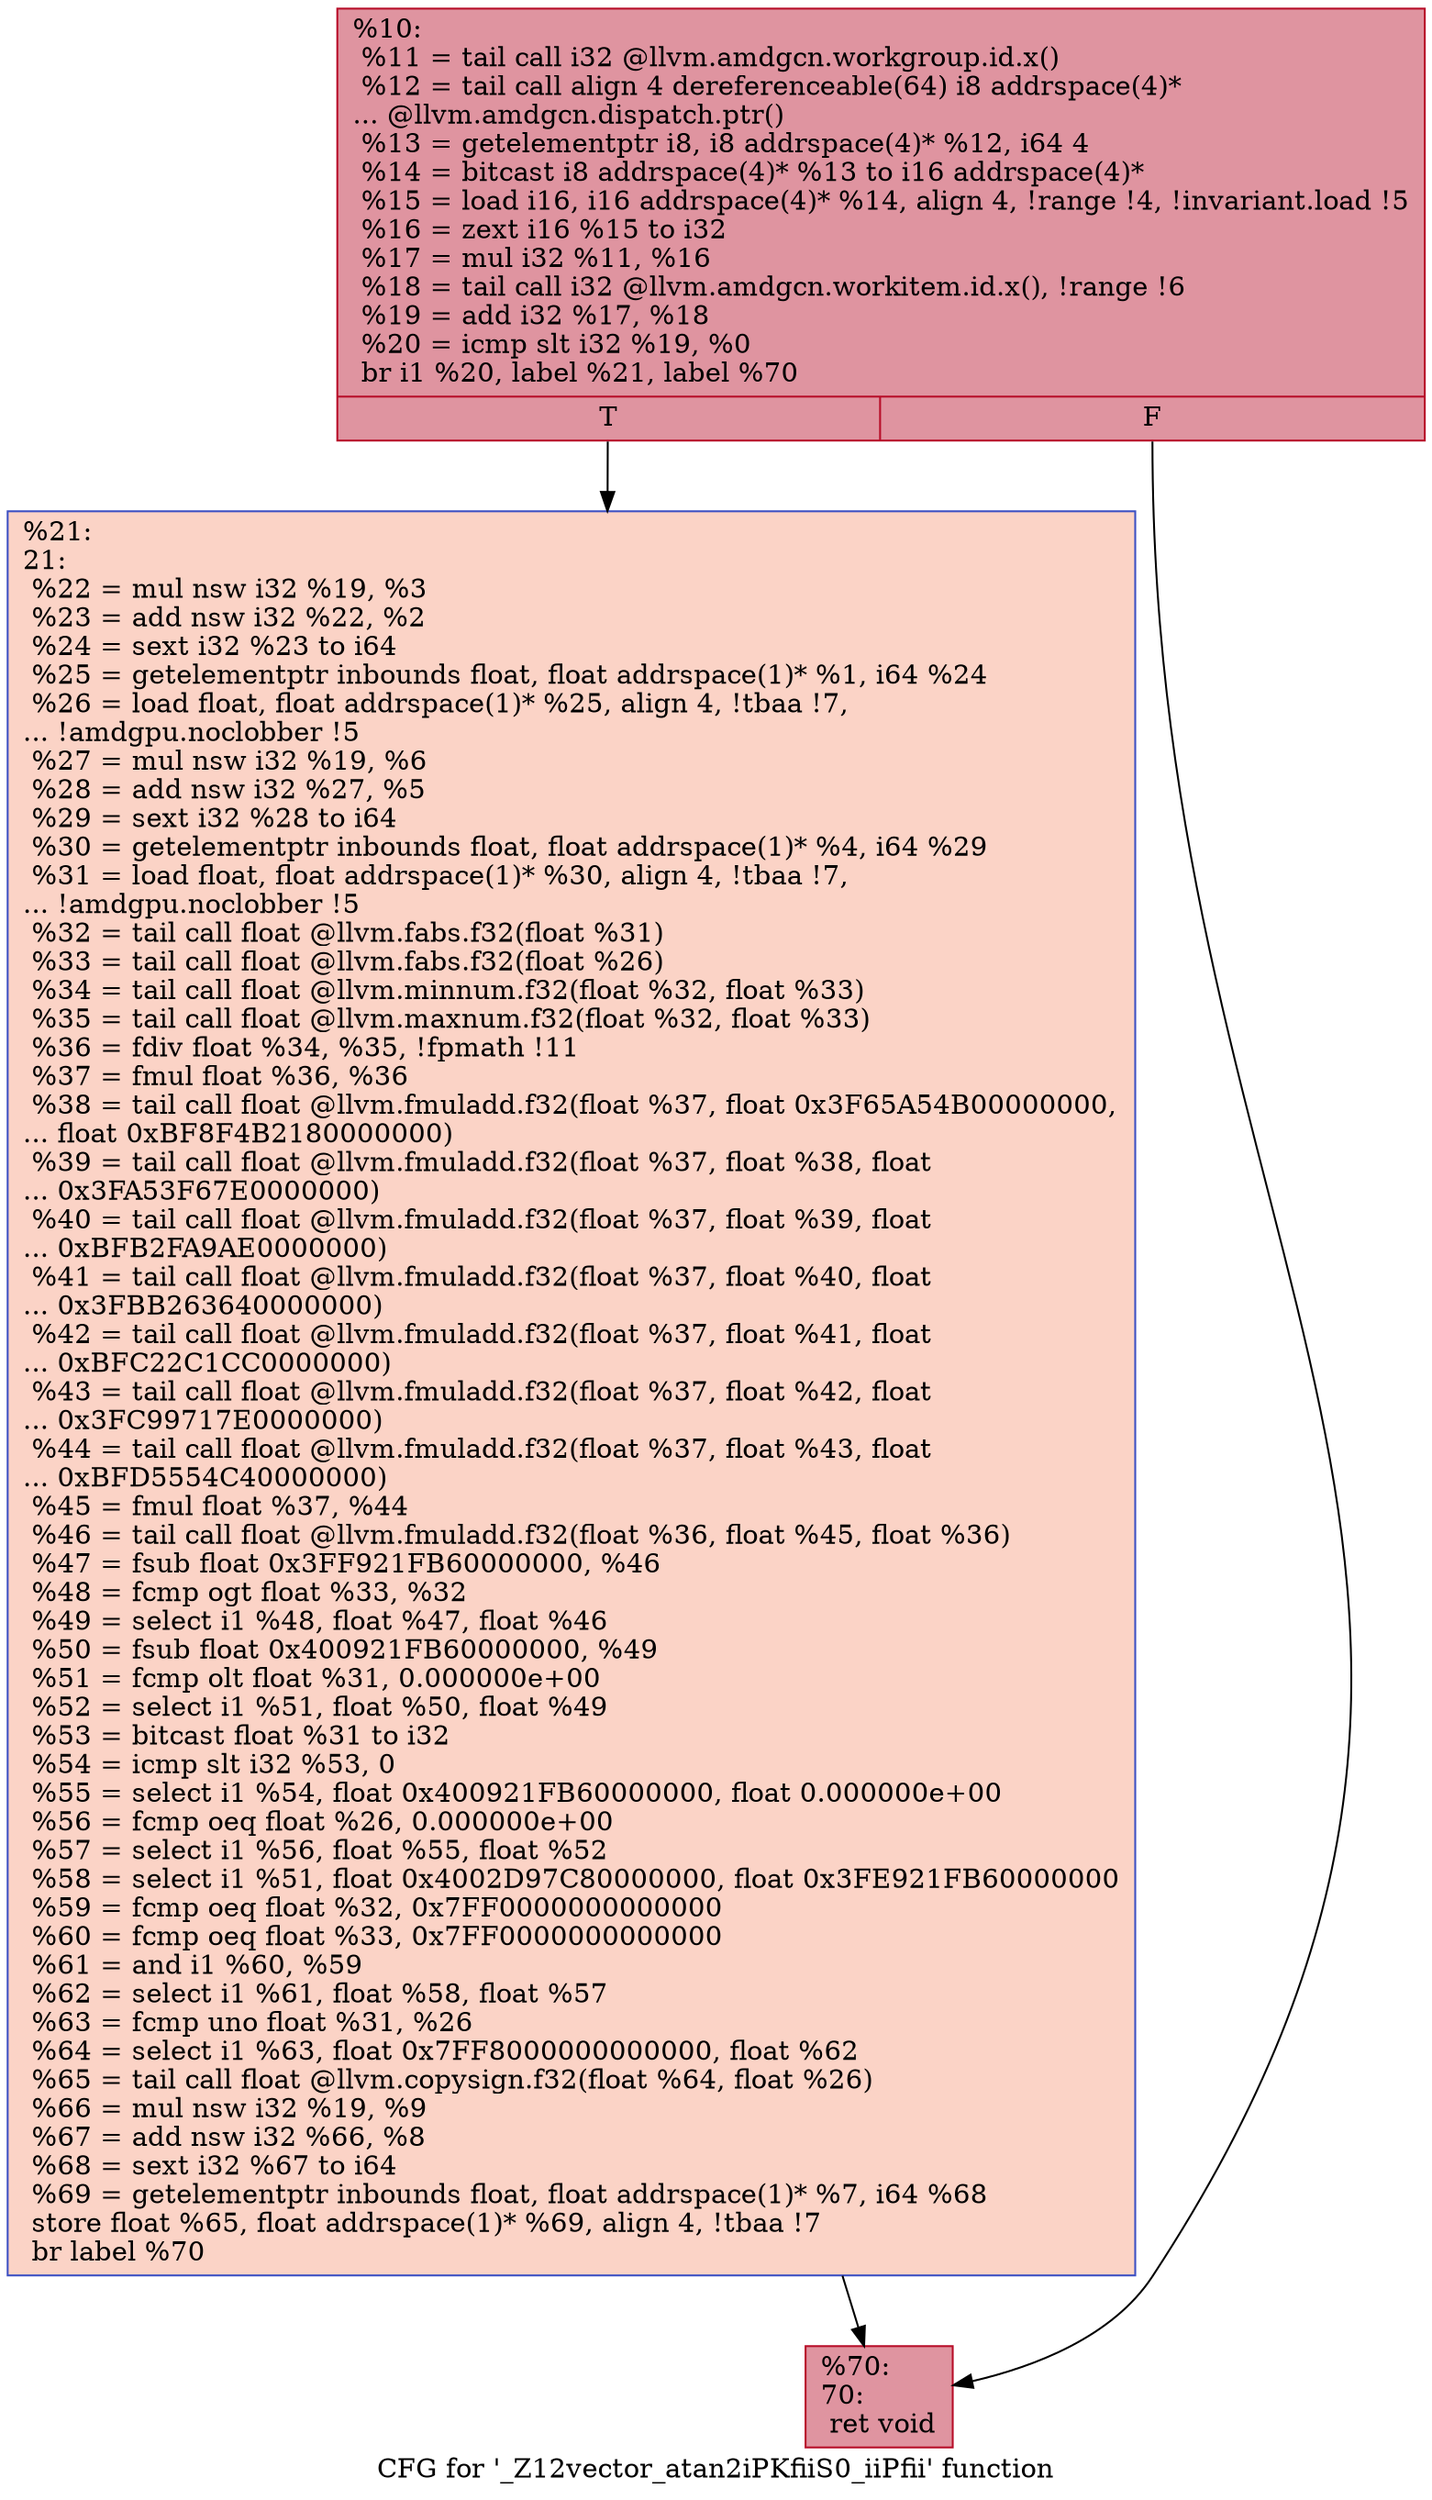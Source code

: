 digraph "CFG for '_Z12vector_atan2iPKfiiS0_iiPfii' function" {
	label="CFG for '_Z12vector_atan2iPKfiiS0_iiPfii' function";

	Node0x54a0270 [shape=record,color="#b70d28ff", style=filled, fillcolor="#b70d2870",label="{%10:\l  %11 = tail call i32 @llvm.amdgcn.workgroup.id.x()\l  %12 = tail call align 4 dereferenceable(64) i8 addrspace(4)*\l... @llvm.amdgcn.dispatch.ptr()\l  %13 = getelementptr i8, i8 addrspace(4)* %12, i64 4\l  %14 = bitcast i8 addrspace(4)* %13 to i16 addrspace(4)*\l  %15 = load i16, i16 addrspace(4)* %14, align 4, !range !4, !invariant.load !5\l  %16 = zext i16 %15 to i32\l  %17 = mul i32 %11, %16\l  %18 = tail call i32 @llvm.amdgcn.workitem.id.x(), !range !6\l  %19 = add i32 %17, %18\l  %20 = icmp slt i32 %19, %0\l  br i1 %20, label %21, label %70\l|{<s0>T|<s1>F}}"];
	Node0x54a0270:s0 -> Node0x54a2d40;
	Node0x54a0270:s1 -> Node0x54a2dd0;
	Node0x54a2d40 [shape=record,color="#3d50c3ff", style=filled, fillcolor="#f59c7d70",label="{%21:\l21:                                               \l  %22 = mul nsw i32 %19, %3\l  %23 = add nsw i32 %22, %2\l  %24 = sext i32 %23 to i64\l  %25 = getelementptr inbounds float, float addrspace(1)* %1, i64 %24\l  %26 = load float, float addrspace(1)* %25, align 4, !tbaa !7,\l... !amdgpu.noclobber !5\l  %27 = mul nsw i32 %19, %6\l  %28 = add nsw i32 %27, %5\l  %29 = sext i32 %28 to i64\l  %30 = getelementptr inbounds float, float addrspace(1)* %4, i64 %29\l  %31 = load float, float addrspace(1)* %30, align 4, !tbaa !7,\l... !amdgpu.noclobber !5\l  %32 = tail call float @llvm.fabs.f32(float %31)\l  %33 = tail call float @llvm.fabs.f32(float %26)\l  %34 = tail call float @llvm.minnum.f32(float %32, float %33)\l  %35 = tail call float @llvm.maxnum.f32(float %32, float %33)\l  %36 = fdiv float %34, %35, !fpmath !11\l  %37 = fmul float %36, %36\l  %38 = tail call float @llvm.fmuladd.f32(float %37, float 0x3F65A54B00000000,\l... float 0xBF8F4B2180000000)\l  %39 = tail call float @llvm.fmuladd.f32(float %37, float %38, float\l... 0x3FA53F67E0000000)\l  %40 = tail call float @llvm.fmuladd.f32(float %37, float %39, float\l... 0xBFB2FA9AE0000000)\l  %41 = tail call float @llvm.fmuladd.f32(float %37, float %40, float\l... 0x3FBB263640000000)\l  %42 = tail call float @llvm.fmuladd.f32(float %37, float %41, float\l... 0xBFC22C1CC0000000)\l  %43 = tail call float @llvm.fmuladd.f32(float %37, float %42, float\l... 0x3FC99717E0000000)\l  %44 = tail call float @llvm.fmuladd.f32(float %37, float %43, float\l... 0xBFD5554C40000000)\l  %45 = fmul float %37, %44\l  %46 = tail call float @llvm.fmuladd.f32(float %36, float %45, float %36)\l  %47 = fsub float 0x3FF921FB60000000, %46\l  %48 = fcmp ogt float %33, %32\l  %49 = select i1 %48, float %47, float %46\l  %50 = fsub float 0x400921FB60000000, %49\l  %51 = fcmp olt float %31, 0.000000e+00\l  %52 = select i1 %51, float %50, float %49\l  %53 = bitcast float %31 to i32\l  %54 = icmp slt i32 %53, 0\l  %55 = select i1 %54, float 0x400921FB60000000, float 0.000000e+00\l  %56 = fcmp oeq float %26, 0.000000e+00\l  %57 = select i1 %56, float %55, float %52\l  %58 = select i1 %51, float 0x4002D97C80000000, float 0x3FE921FB60000000\l  %59 = fcmp oeq float %32, 0x7FF0000000000000\l  %60 = fcmp oeq float %33, 0x7FF0000000000000\l  %61 = and i1 %60, %59\l  %62 = select i1 %61, float %58, float %57\l  %63 = fcmp uno float %31, %26\l  %64 = select i1 %63, float 0x7FF8000000000000, float %62\l  %65 = tail call float @llvm.copysign.f32(float %64, float %26)\l  %66 = mul nsw i32 %19, %9\l  %67 = add nsw i32 %66, %8\l  %68 = sext i32 %67 to i64\l  %69 = getelementptr inbounds float, float addrspace(1)* %7, i64 %68\l  store float %65, float addrspace(1)* %69, align 4, !tbaa !7\l  br label %70\l}"];
	Node0x54a2d40 -> Node0x54a2dd0;
	Node0x54a2dd0 [shape=record,color="#b70d28ff", style=filled, fillcolor="#b70d2870",label="{%70:\l70:                                               \l  ret void\l}"];
}
